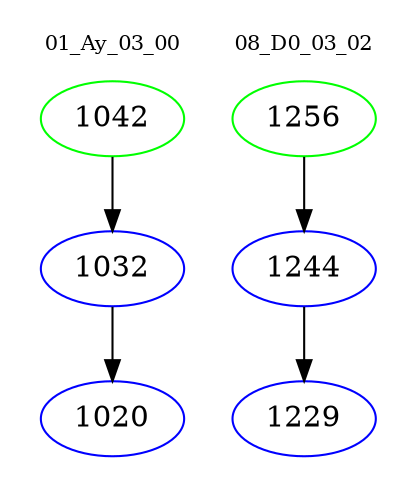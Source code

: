 digraph{
subgraph cluster_0 {
color = white
label = "01_Ay_03_00";
fontsize=10;
T0_1042 [label="1042", color="green"]
T0_1042 -> T0_1032 [color="black"]
T0_1032 [label="1032", color="blue"]
T0_1032 -> T0_1020 [color="black"]
T0_1020 [label="1020", color="blue"]
}
subgraph cluster_1 {
color = white
label = "08_D0_03_02";
fontsize=10;
T1_1256 [label="1256", color="green"]
T1_1256 -> T1_1244 [color="black"]
T1_1244 [label="1244", color="blue"]
T1_1244 -> T1_1229 [color="black"]
T1_1229 [label="1229", color="blue"]
}
}
